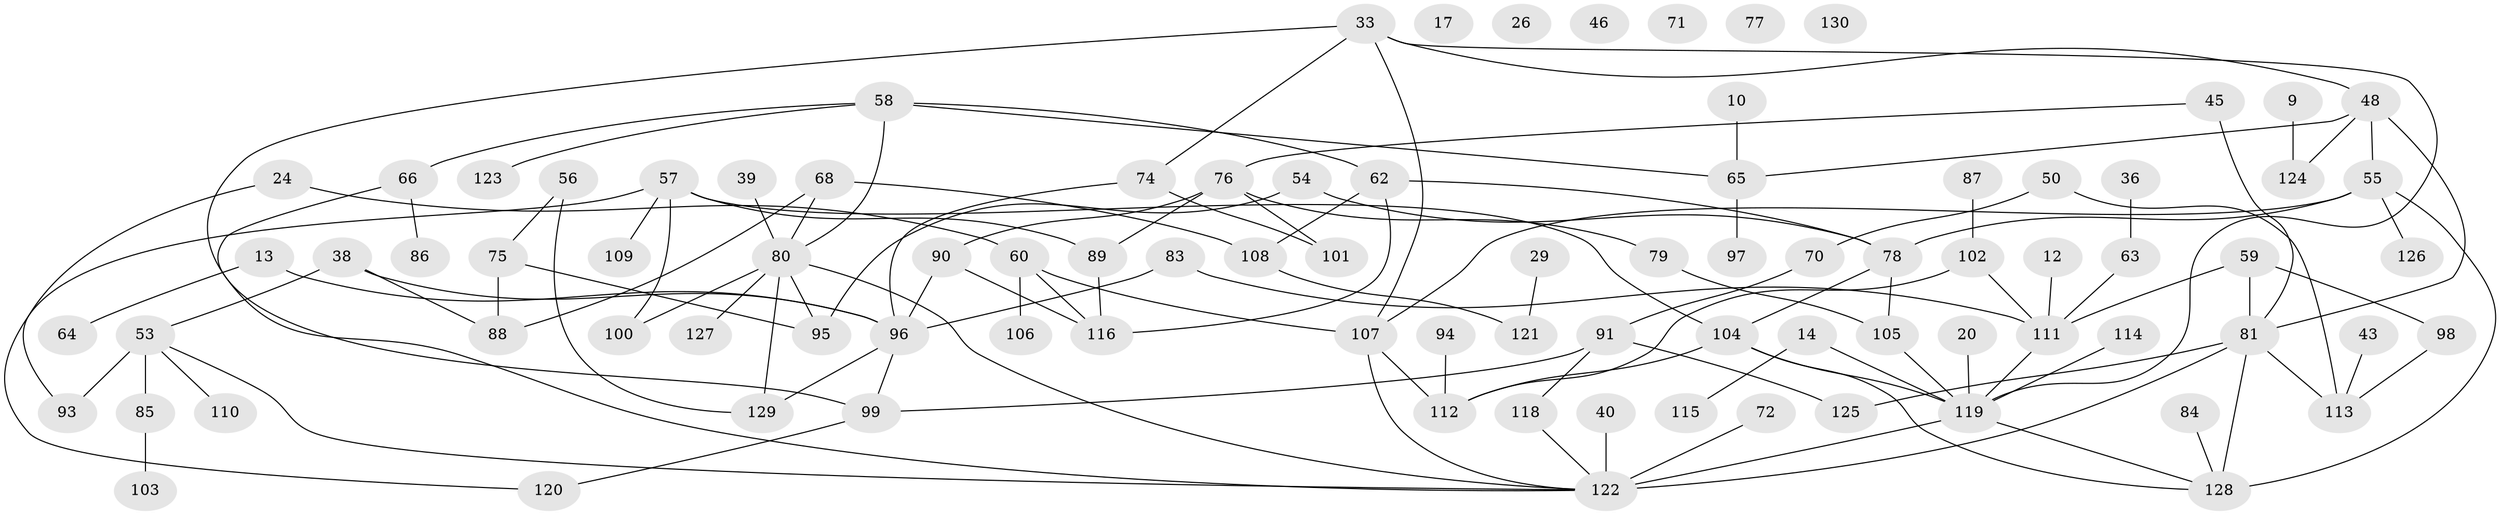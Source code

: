 // original degree distribution, {2: 0.24615384615384617, 3: 0.2692307692307692, 4: 0.13076923076923078, 1: 0.2076923076923077, 0: 0.046153846153846156, 6: 0.038461538461538464, 5: 0.038461538461538464, 7: 0.023076923076923078}
// Generated by graph-tools (version 1.1) at 2025/43/03/04/25 21:43:47]
// undirected, 91 vertices, 121 edges
graph export_dot {
graph [start="1"]
  node [color=gray90,style=filled];
  9;
  10;
  12;
  13;
  14;
  17;
  20;
  24;
  26;
  29;
  33;
  36;
  38;
  39;
  40;
  43;
  45;
  46;
  48 [super="+31"];
  50;
  53;
  54;
  55 [super="+42+51"];
  56 [super="+35"];
  57 [super="+8+23"];
  58;
  59 [super="+30"];
  60;
  62;
  63;
  64;
  65 [super="+16"];
  66;
  68;
  70;
  71;
  72 [super="+52"];
  74;
  75;
  76 [super="+19"];
  77;
  78;
  79;
  80 [super="+28+49"];
  81 [super="+67"];
  83;
  84;
  85;
  86;
  87;
  88;
  89 [super="+44"];
  90;
  91 [super="+2"];
  93;
  94;
  95;
  96 [super="+73"];
  97;
  98;
  99 [super="+92"];
  100;
  101;
  102;
  103;
  104 [super="+27+82"];
  105 [super="+15"];
  106;
  107 [super="+21"];
  108 [super="+7"];
  109;
  110;
  111;
  112;
  113;
  114;
  115;
  116 [super="+18"];
  118;
  119 [super="+117"];
  120;
  121;
  122 [super="+47+25+32"];
  123;
  124;
  125;
  126;
  127;
  128 [super="+4+5+61"];
  129;
  130;
  9 -- 124;
  10 -- 65;
  12 -- 111;
  13 -- 64;
  13 -- 96;
  14 -- 115;
  14 -- 119;
  20 -- 119;
  24 -- 60;
  24 -- 93;
  29 -- 121;
  33 -- 74;
  33 -- 99 [weight=2];
  33 -- 107;
  33 -- 48;
  33 -- 119;
  36 -- 63;
  38 -- 53;
  38 -- 88;
  38 -- 96;
  39 -- 80;
  40 -- 122;
  43 -- 113;
  45 -- 76;
  45 -- 81 [weight=2];
  48 -- 65;
  48 -- 124;
  48 -- 81;
  48 -- 55;
  50 -- 70;
  50 -- 113;
  53 -- 85;
  53 -- 93;
  53 -- 110;
  53 -- 122;
  54 -- 78;
  54 -- 95;
  55 -- 128;
  55 -- 126;
  55 -- 107;
  55 -- 78;
  56 -- 129;
  56 -- 75;
  57 -- 120;
  57 -- 89;
  57 -- 109;
  57 -- 104;
  57 -- 100;
  58 -- 62;
  58 -- 65;
  58 -- 66;
  58 -- 123;
  58 -- 80;
  59 -- 111 [weight=2];
  59 -- 98;
  59 -- 81;
  60 -- 106;
  60 -- 107;
  60 -- 116;
  62 -- 78;
  62 -- 108;
  62 -- 116;
  63 -- 111;
  65 -- 97;
  66 -- 86;
  66 -- 122;
  68 -- 88;
  68 -- 108;
  68 -- 80;
  70 -- 91;
  72 -- 122 [weight=2];
  74 -- 96;
  74 -- 101;
  75 -- 88;
  75 -- 95;
  76 -- 79;
  76 -- 90;
  76 -- 101;
  76 -- 89;
  78 -- 104;
  78 -- 105;
  79 -- 105;
  80 -- 95;
  80 -- 100;
  80 -- 127;
  80 -- 129;
  80 -- 122;
  81 -- 113;
  81 -- 125;
  81 -- 128 [weight=3];
  81 -- 122;
  83 -- 111;
  83 -- 96;
  84 -- 128;
  85 -- 103;
  87 -- 102;
  89 -- 116;
  90 -- 96;
  90 -- 116;
  91 -- 118;
  91 -- 125;
  91 -- 99;
  94 -- 112;
  96 -- 99 [weight=2];
  96 -- 129;
  98 -- 113;
  99 -- 120;
  102 -- 111;
  102 -- 112;
  104 -- 119 [weight=2];
  104 -- 128 [weight=2];
  104 -- 112;
  105 -- 119;
  107 -- 112;
  107 -- 122;
  108 -- 121;
  111 -- 119;
  114 -- 119;
  118 -- 122;
  119 -- 122 [weight=2];
  119 -- 128;
}
